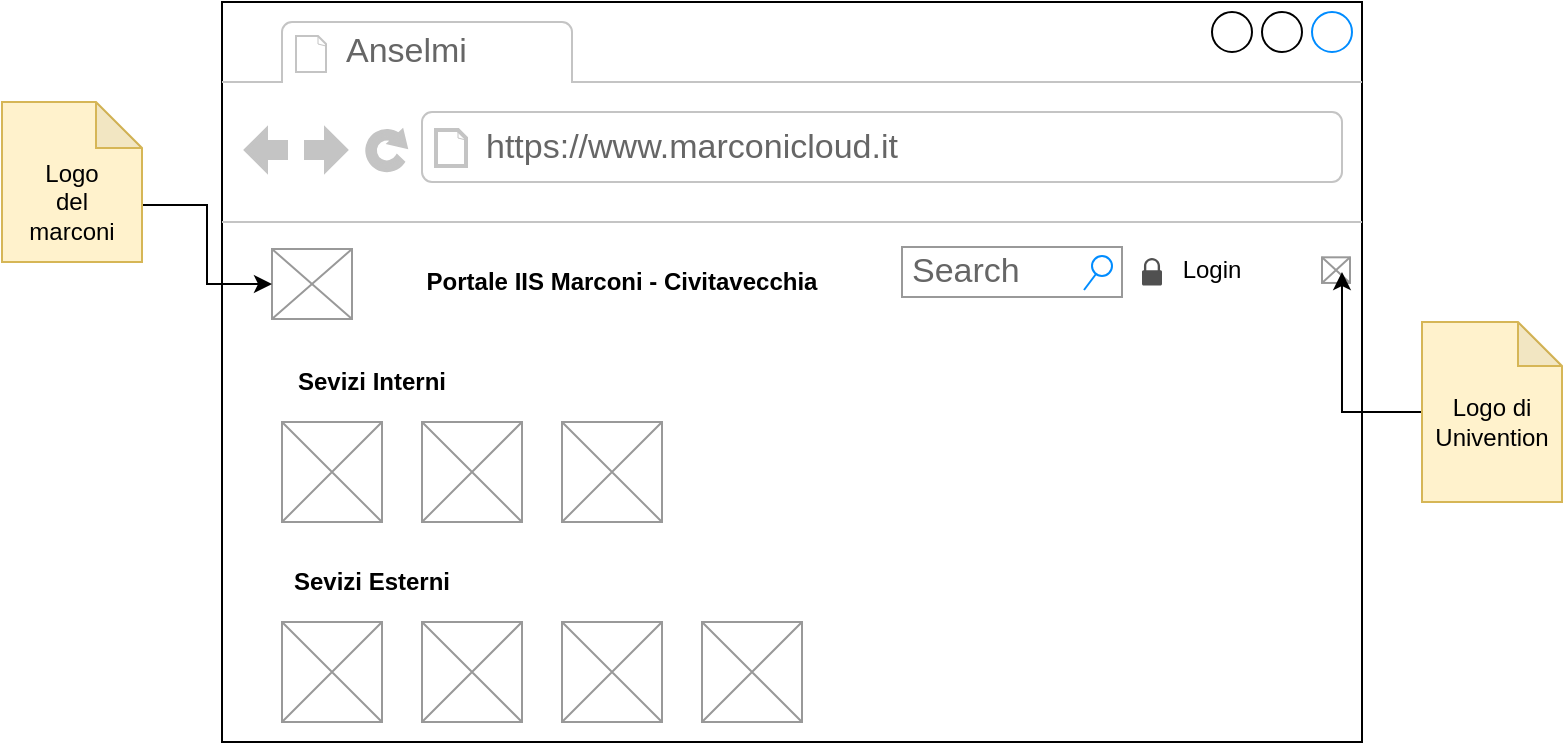 <mxfile version="14.3.1" type="github">
  <diagram id="ASHdSk7WSt_pDOqpaIj1" name="Page-1">
    <mxGraphModel dx="1747" dy="868" grid="1" gridSize="10" guides="1" tooltips="1" connect="1" arrows="1" fold="1" page="1" pageScale="1" pageWidth="827" pageHeight="1169" math="0" shadow="0">
      <root>
        <mxCell id="0" />
        <mxCell id="1" parent="0" />
        <mxCell id="SApstHMaboT9P7HK5nDQ-1" value="" style="strokeWidth=1;shadow=0;dashed=0;align=center;html=1;shape=mxgraph.mockup.containers.browserWindow;rSize=0;strokeColor2=#008cff;strokeColor3=#c4c4c4;mainText=,;recursiveResize=0;rotation=0;" vertex="1" parent="1">
          <mxGeometry x="70" y="30" width="570" height="370" as="geometry" />
        </mxCell>
        <mxCell id="SApstHMaboT9P7HK5nDQ-2" value="Anselmi" style="strokeWidth=1;shadow=0;dashed=0;align=center;html=1;shape=mxgraph.mockup.containers.anchor;fontSize=17;fontColor=#666666;align=left;rotation=0;" vertex="1" parent="SApstHMaboT9P7HK5nDQ-1">
          <mxGeometry x="60" y="12" width="110" height="26" as="geometry" />
        </mxCell>
        <mxCell id="SApstHMaboT9P7HK5nDQ-3" value="https://www.marconicloud.it" style="strokeWidth=1;shadow=0;dashed=0;align=center;html=1;shape=mxgraph.mockup.containers.anchor;rSize=0;fontSize=17;fontColor=#666666;align=left;rotation=0;" vertex="1" parent="SApstHMaboT9P7HK5nDQ-1">
          <mxGeometry x="130" y="60" width="250" height="26" as="geometry" />
        </mxCell>
        <mxCell id="SApstHMaboT9P7HK5nDQ-5" value="&lt;b&gt;Portale IIS Marconi - Civitavecchia&lt;/b&gt;" style="text;html=1;align=center;verticalAlign=middle;whiteSpace=wrap;rounded=0;rotation=0;" vertex="1" parent="SApstHMaboT9P7HK5nDQ-1">
          <mxGeometry x="90" y="130" width="220" height="20" as="geometry" />
        </mxCell>
        <mxCell id="SApstHMaboT9P7HK5nDQ-18" value="" style="verticalLabelPosition=bottom;shadow=0;dashed=0;align=center;html=1;verticalAlign=top;strokeWidth=1;shape=mxgraph.mockup.graphics.simpleIcon;strokeColor=#999999;" vertex="1" parent="SApstHMaboT9P7HK5nDQ-1">
          <mxGeometry x="25" y="123.5" width="40" height="35" as="geometry" />
        </mxCell>
        <mxCell id="SApstHMaboT9P7HK5nDQ-19" value="&lt;b&gt;Sevizi Interni&lt;/b&gt;" style="text;html=1;strokeColor=none;fillColor=none;align=center;verticalAlign=middle;whiteSpace=wrap;rounded=0;" vertex="1" parent="SApstHMaboT9P7HK5nDQ-1">
          <mxGeometry x="20" y="180" width="110" height="20" as="geometry" />
        </mxCell>
        <mxCell id="SApstHMaboT9P7HK5nDQ-20" value="" style="verticalLabelPosition=bottom;shadow=0;dashed=0;align=center;html=1;verticalAlign=top;strokeWidth=1;shape=mxgraph.mockup.graphics.simpleIcon;strokeColor=#999999;" vertex="1" parent="SApstHMaboT9P7HK5nDQ-1">
          <mxGeometry x="30" y="210" width="50" height="50" as="geometry" />
        </mxCell>
        <mxCell id="SApstHMaboT9P7HK5nDQ-21" value="" style="verticalLabelPosition=bottom;shadow=0;dashed=0;align=center;html=1;verticalAlign=top;strokeWidth=1;shape=mxgraph.mockup.graphics.simpleIcon;strokeColor=#999999;" vertex="1" parent="SApstHMaboT9P7HK5nDQ-1">
          <mxGeometry x="100" y="210" width="50" height="50" as="geometry" />
        </mxCell>
        <mxCell id="SApstHMaboT9P7HK5nDQ-22" value="" style="verticalLabelPosition=bottom;shadow=0;dashed=0;align=center;html=1;verticalAlign=top;strokeWidth=1;shape=mxgraph.mockup.graphics.simpleIcon;strokeColor=#999999;" vertex="1" parent="SApstHMaboT9P7HK5nDQ-1">
          <mxGeometry x="170" y="210" width="50" height="50" as="geometry" />
        </mxCell>
        <mxCell id="SApstHMaboT9P7HK5nDQ-23" value="&lt;b&gt;Sevizi Esterni&lt;/b&gt;" style="text;html=1;strokeColor=none;fillColor=none;align=center;verticalAlign=middle;whiteSpace=wrap;rounded=0;" vertex="1" parent="SApstHMaboT9P7HK5nDQ-1">
          <mxGeometry x="30" y="280" width="90" height="20" as="geometry" />
        </mxCell>
        <mxCell id="SApstHMaboT9P7HK5nDQ-24" value="" style="verticalLabelPosition=bottom;shadow=0;dashed=0;align=center;html=1;verticalAlign=top;strokeWidth=1;shape=mxgraph.mockup.graphics.simpleIcon;strokeColor=#999999;" vertex="1" parent="SApstHMaboT9P7HK5nDQ-1">
          <mxGeometry x="30" y="310" width="50" height="50" as="geometry" />
        </mxCell>
        <mxCell id="SApstHMaboT9P7HK5nDQ-25" value="" style="verticalLabelPosition=bottom;shadow=0;dashed=0;align=center;html=1;verticalAlign=top;strokeWidth=1;shape=mxgraph.mockup.graphics.simpleIcon;strokeColor=#999999;" vertex="1" parent="SApstHMaboT9P7HK5nDQ-1">
          <mxGeometry x="100" y="310" width="50" height="50" as="geometry" />
        </mxCell>
        <mxCell id="SApstHMaboT9P7HK5nDQ-26" value="" style="verticalLabelPosition=bottom;shadow=0;dashed=0;align=center;html=1;verticalAlign=top;strokeWidth=1;shape=mxgraph.mockup.graphics.simpleIcon;strokeColor=#999999;" vertex="1" parent="SApstHMaboT9P7HK5nDQ-1">
          <mxGeometry x="170" y="310" width="50" height="50" as="geometry" />
        </mxCell>
        <mxCell id="SApstHMaboT9P7HK5nDQ-27" value="" style="verticalLabelPosition=bottom;shadow=0;dashed=0;align=center;html=1;verticalAlign=top;strokeWidth=1;shape=mxgraph.mockup.graphics.simpleIcon;strokeColor=#999999;" vertex="1" parent="SApstHMaboT9P7HK5nDQ-1">
          <mxGeometry x="240" y="310" width="50" height="50" as="geometry" />
        </mxCell>
        <mxCell id="SApstHMaboT9P7HK5nDQ-28" value="Search" style="strokeWidth=1;shadow=0;dashed=0;align=center;html=1;shape=mxgraph.mockup.forms.searchBox;strokeColor=#999999;mainText=;strokeColor2=#008cff;fontColor=#666666;fontSize=17;align=left;spacingLeft=3;" vertex="1" parent="SApstHMaboT9P7HK5nDQ-1">
          <mxGeometry x="340" y="122.5" width="110" height="25" as="geometry" />
        </mxCell>
        <mxCell id="SApstHMaboT9P7HK5nDQ-29" value="" style="pointerEvents=1;shadow=0;dashed=0;html=1;strokeColor=none;fillColor=#505050;labelPosition=center;verticalLabelPosition=bottom;verticalAlign=top;outlineConnect=0;align=center;shape=mxgraph.office.security.lock_protected;" vertex="1" parent="SApstHMaboT9P7HK5nDQ-1">
          <mxGeometry x="460" y="127.98" width="10" height="13.75" as="geometry" />
        </mxCell>
        <mxCell id="SApstHMaboT9P7HK5nDQ-30" value="Login&lt;br&gt;" style="text;html=1;strokeColor=none;fillColor=none;align=center;verticalAlign=middle;whiteSpace=wrap;rounded=0;" vertex="1" parent="SApstHMaboT9P7HK5nDQ-1">
          <mxGeometry x="480" y="127.98" width="30" height="12.5" as="geometry" />
        </mxCell>
        <mxCell id="SApstHMaboT9P7HK5nDQ-32" value="" style="shape=image;html=1;verticalAlign=top;verticalLabelPosition=bottom;labelBackgroundColor=#ffffff;imageAspect=0;aspect=fixed;image=https://cdn4.iconfinder.com/data/icons/wirecons-free-vector-icons/32/menu-alt-128.png" vertex="1" parent="SApstHMaboT9P7HK5nDQ-1">
          <mxGeometry x="520" y="127.98" width="16.87" height="16.87" as="geometry" />
        </mxCell>
        <mxCell id="SApstHMaboT9P7HK5nDQ-33" value="" style="verticalLabelPosition=bottom;shadow=0;dashed=0;align=center;html=1;verticalAlign=top;strokeWidth=1;shape=mxgraph.mockup.graphics.simpleIcon;strokeColor=#999999;" vertex="1" parent="SApstHMaboT9P7HK5nDQ-1">
          <mxGeometry x="550" y="127.66" width="14" height="12.82" as="geometry" />
        </mxCell>
        <mxCell id="SApstHMaboT9P7HK5nDQ-39" style="edgeStyle=orthogonalEdgeStyle;rounded=0;orthogonalLoop=1;jettySize=auto;html=1;exitX=0;exitY=0.5;exitDx=0;exitDy=0;exitPerimeter=0;entryX=0.714;entryY=0.573;entryDx=0;entryDy=0;entryPerimeter=0;" edge="1" parent="1" source="SApstHMaboT9P7HK5nDQ-36" target="SApstHMaboT9P7HK5nDQ-33">
          <mxGeometry relative="1" as="geometry" />
        </mxCell>
        <mxCell id="SApstHMaboT9P7HK5nDQ-36" value="" style="shape=note;whiteSpace=wrap;html=1;backgroundOutline=1;darkOpacity=0.05;fillColor=#fff2cc;strokeColor=#d6b656;size=22;" vertex="1" parent="1">
          <mxGeometry x="670" y="190" width="70" height="90" as="geometry" />
        </mxCell>
        <mxCell id="SApstHMaboT9P7HK5nDQ-37" value="Logo di Univention&lt;br&gt;" style="text;html=1;strokeColor=none;fillColor=none;align=center;verticalAlign=middle;whiteSpace=wrap;rounded=0;" vertex="1" parent="1">
          <mxGeometry x="685" y="230" width="40" height="20" as="geometry" />
        </mxCell>
        <mxCell id="SApstHMaboT9P7HK5nDQ-42" style="edgeStyle=orthogonalEdgeStyle;rounded=0;orthogonalLoop=1;jettySize=auto;html=1;exitX=0;exitY=0;exitDx=70;exitDy=51.5;exitPerimeter=0;" edge="1" parent="1" source="SApstHMaboT9P7HK5nDQ-40" target="SApstHMaboT9P7HK5nDQ-18">
          <mxGeometry relative="1" as="geometry" />
        </mxCell>
        <mxCell id="SApstHMaboT9P7HK5nDQ-40" value="" style="shape=note;whiteSpace=wrap;html=1;backgroundOutline=1;darkOpacity=0.05;size=23;fillColor=#fff2cc;strokeColor=#d6b656;" vertex="1" parent="1">
          <mxGeometry x="-40" y="80" width="70" height="80" as="geometry" />
        </mxCell>
        <mxCell id="SApstHMaboT9P7HK5nDQ-41" value="Logo del marconi&lt;br&gt;" style="text;html=1;strokeColor=none;fillColor=none;align=center;verticalAlign=middle;whiteSpace=wrap;rounded=0;" vertex="1" parent="1">
          <mxGeometry x="-25" y="120" width="40" height="20" as="geometry" />
        </mxCell>
      </root>
    </mxGraphModel>
  </diagram>
</mxfile>
